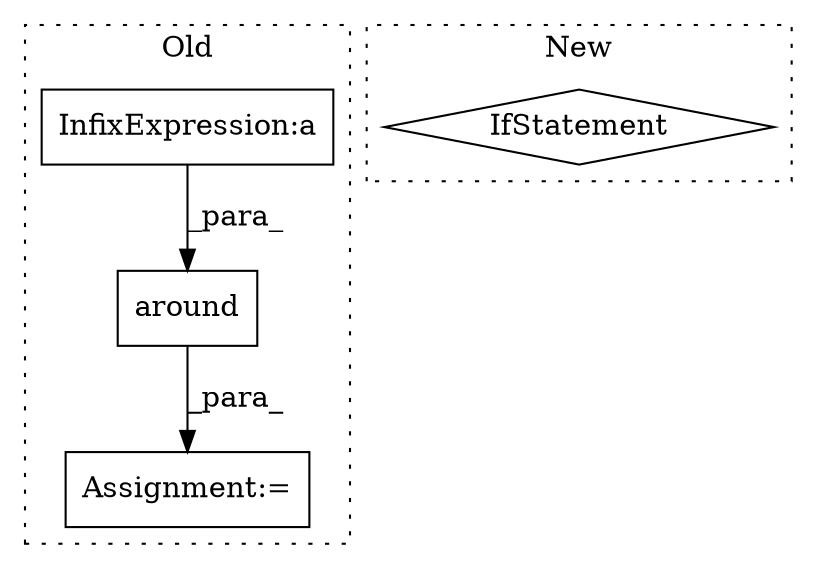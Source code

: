 digraph G {
subgraph cluster0 {
1 [label="around" a="32" s="1924,1947" l="7,1" shape="box"];
3 [label="InfixExpression:a" a="27" s="1942" l="3" shape="box"];
4 [label="Assignment:=" a="7" s="1913" l="1" shape="box"];
label = "Old";
style="dotted";
}
subgraph cluster1 {
2 [label="IfStatement" a="25" s="2308" l="22" shape="diamond"];
label = "New";
style="dotted";
}
1 -> 4 [label="_para_"];
3 -> 1 [label="_para_"];
}